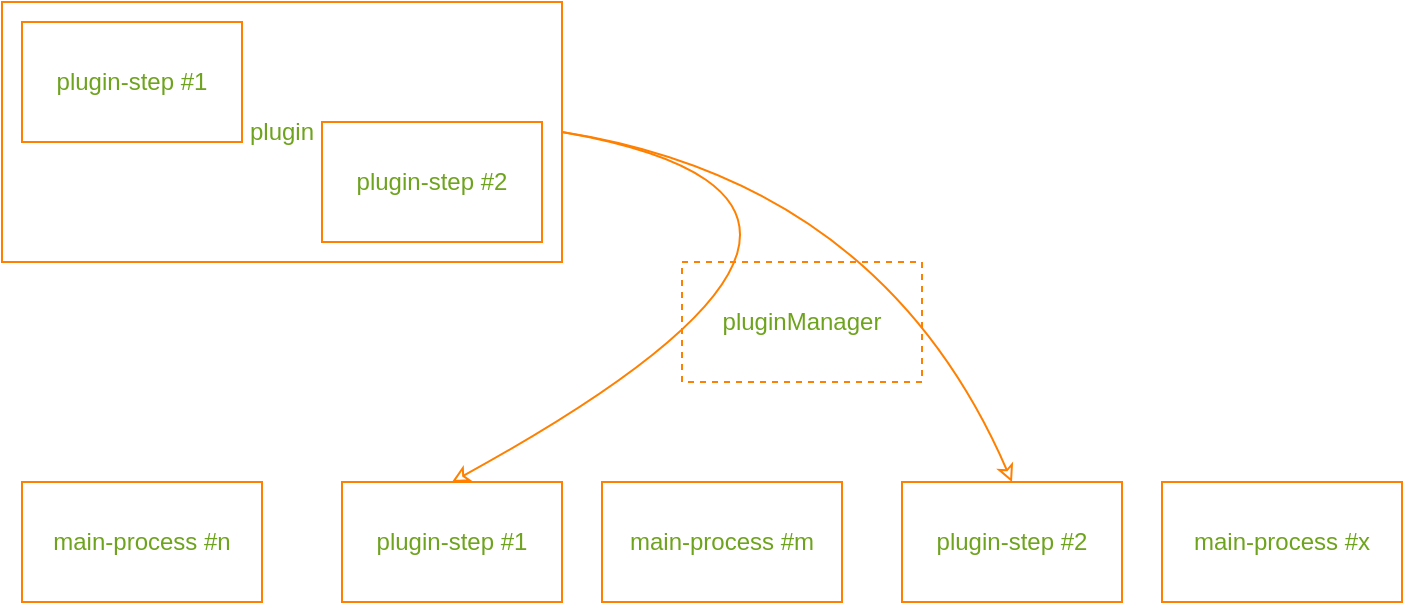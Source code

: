 <mxfile>
    <diagram id="4ZeGIMLdmRNHm2zSXntw" name="Page-1">
        <mxGraphModel dx="734" dy="437" grid="1" gridSize="10" guides="1" tooltips="1" connect="1" arrows="1" fold="1" page="1" pageScale="1" pageWidth="1169" pageHeight="827" math="0" shadow="0">
            <root>
                <mxCell id="0"/>
                <mxCell id="1" parent="0"/>
                <mxCell id="6" value="pluginManager" style="whiteSpace=wrap;html=1;dashed=1;strokeColor=#FF8000;fontColor=#6EA31D;fillOpacity=0;" vertex="1" parent="1">
                    <mxGeometry x="380" y="160" width="120" height="60" as="geometry"/>
                </mxCell>
                <mxCell id="7" value="plugin" style="whiteSpace=wrap;html=1;strokeColor=#FF8000;fontColor=#6EA31D;fillOpacity=0;" vertex="1" parent="1">
                    <mxGeometry x="40" y="30" width="280" height="130" as="geometry"/>
                </mxCell>
                <mxCell id="8" value="plugin-step #1" style="whiteSpace=wrap;html=1;strokeColor=#FF8000;fontColor=#6EA31D;fillOpacity=0;" vertex="1" parent="1">
                    <mxGeometry x="210" y="270" width="110" height="60" as="geometry"/>
                </mxCell>
                <mxCell id="9" value="plugin-step #2" style="whiteSpace=wrap;html=1;strokeColor=#FF8000;fontColor=#6EA31D;fillOpacity=0;" vertex="1" parent="1">
                    <mxGeometry x="200" y="90" width="110" height="60" as="geometry"/>
                </mxCell>
                <mxCell id="10" value="main-process #n" style="whiteSpace=wrap;html=1;strokeColor=#FF8000;fontColor=#6EA31D;fillOpacity=0;" vertex="1" parent="1">
                    <mxGeometry x="50" y="270" width="120" height="60" as="geometry"/>
                </mxCell>
                <mxCell id="11" value="main-process #m" style="whiteSpace=wrap;html=1;strokeColor=#FF8000;fontColor=#6EA31D;fillOpacity=0;" vertex="1" parent="1">
                    <mxGeometry x="340" y="270" width="120" height="60" as="geometry"/>
                </mxCell>
                <mxCell id="12" value="main-process #x" style="whiteSpace=wrap;html=1;strokeColor=#FF8000;fontColor=#6EA31D;fillOpacity=0;" vertex="1" parent="1">
                    <mxGeometry x="620" y="270" width="120" height="60" as="geometry"/>
                </mxCell>
                <mxCell id="13" value="plugin-step #1" style="whiteSpace=wrap;html=1;strokeColor=#FF8000;fontColor=#6EA31D;fillOpacity=0;" vertex="1" parent="1">
                    <mxGeometry x="50" y="40" width="110" height="60" as="geometry"/>
                </mxCell>
                <mxCell id="14" value="plugin-step #2" style="whiteSpace=wrap;html=1;strokeColor=#FF8000;fontColor=#6EA31D;fillOpacity=0;" vertex="1" parent="1">
                    <mxGeometry x="490" y="270" width="110" height="60" as="geometry"/>
                </mxCell>
                <mxCell id="15" value="" style="curved=1;endArrow=classic;html=1;exitX=1;exitY=0.5;exitDx=0;exitDy=0;entryX=0.5;entryY=0;entryDx=0;entryDy=0;strokeColor=#FF8000;fontColor=#6EA31D;fillOpacity=0;" edge="1" parent="1" source="7" target="14">
                    <mxGeometry width="50" height="50" relative="1" as="geometry">
                        <mxPoint x="350" y="240" as="sourcePoint"/>
                        <mxPoint x="400" y="190" as="targetPoint"/>
                        <Array as="points">
                            <mxPoint x="480" y="120"/>
                        </Array>
                    </mxGeometry>
                </mxCell>
                <mxCell id="16" value="" style="curved=1;endArrow=classic;html=1;exitX=1;exitY=0.5;exitDx=0;exitDy=0;entryX=0.5;entryY=0;entryDx=0;entryDy=0;strokeColor=#FF8000;fontColor=#6EA31D;fillOpacity=0;" edge="1" parent="1" source="7" target="8">
                    <mxGeometry width="50" height="50" relative="1" as="geometry">
                        <mxPoint x="360" y="250" as="sourcePoint"/>
                        <mxPoint x="410" y="200" as="targetPoint"/>
                        <Array as="points">
                            <mxPoint x="520" y="130"/>
                        </Array>
                    </mxGeometry>
                </mxCell>
            </root>
        </mxGraphModel>
    </diagram>
</mxfile>